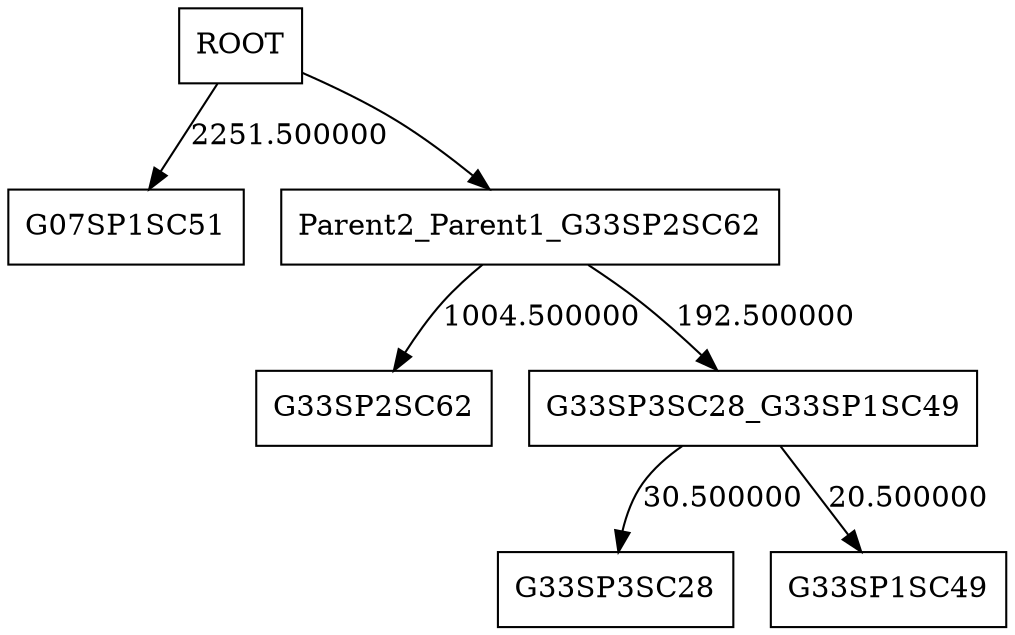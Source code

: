 digraph tree_of_4sample {
	G33SP2SC62 [shape = box];
	G33SP3SC28 [shape = box];
	G07SP1SC51 [shape = box];
	G33SP1SC49 [shape = box];
	G33SP3SC28_G33SP1SC49 [shape = box];
	G33SP3SC28_G33SP1SC49 -> G33SP3SC28 [label = 30.500000];
	G33SP3SC28_G33SP1SC49 -> G33SP1SC49 [label = 20.500000];
	Parent2_Parent1_G33SP2SC62 [shape = box];
	Parent2_Parent1_G33SP2SC62 -> G33SP3SC28_G33SP1SC49 [label = 192.500000];
	Parent2_Parent1_G33SP2SC62 -> G33SP2SC62 [label = 1004.500000];
	ROOT [shape = box];
	ROOT -> Parent2_Parent1_G33SP2SC62 ;
	ROOT -> G07SP1SC51 [label = 2251.500000];
}